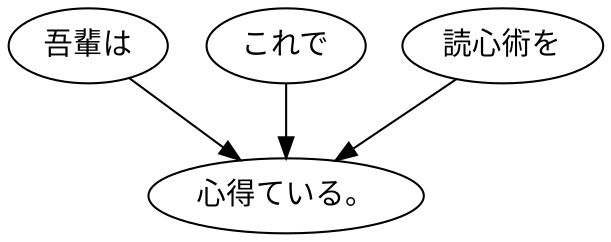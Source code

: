 digraph graph6381 {
	node0 [label="吾輩は"];
	node1 [label="これで"];
	node2 [label="読心術を"];
	node3 [label="心得ている。"];
	node0 -> node3;
	node1 -> node3;
	node2 -> node3;
}
